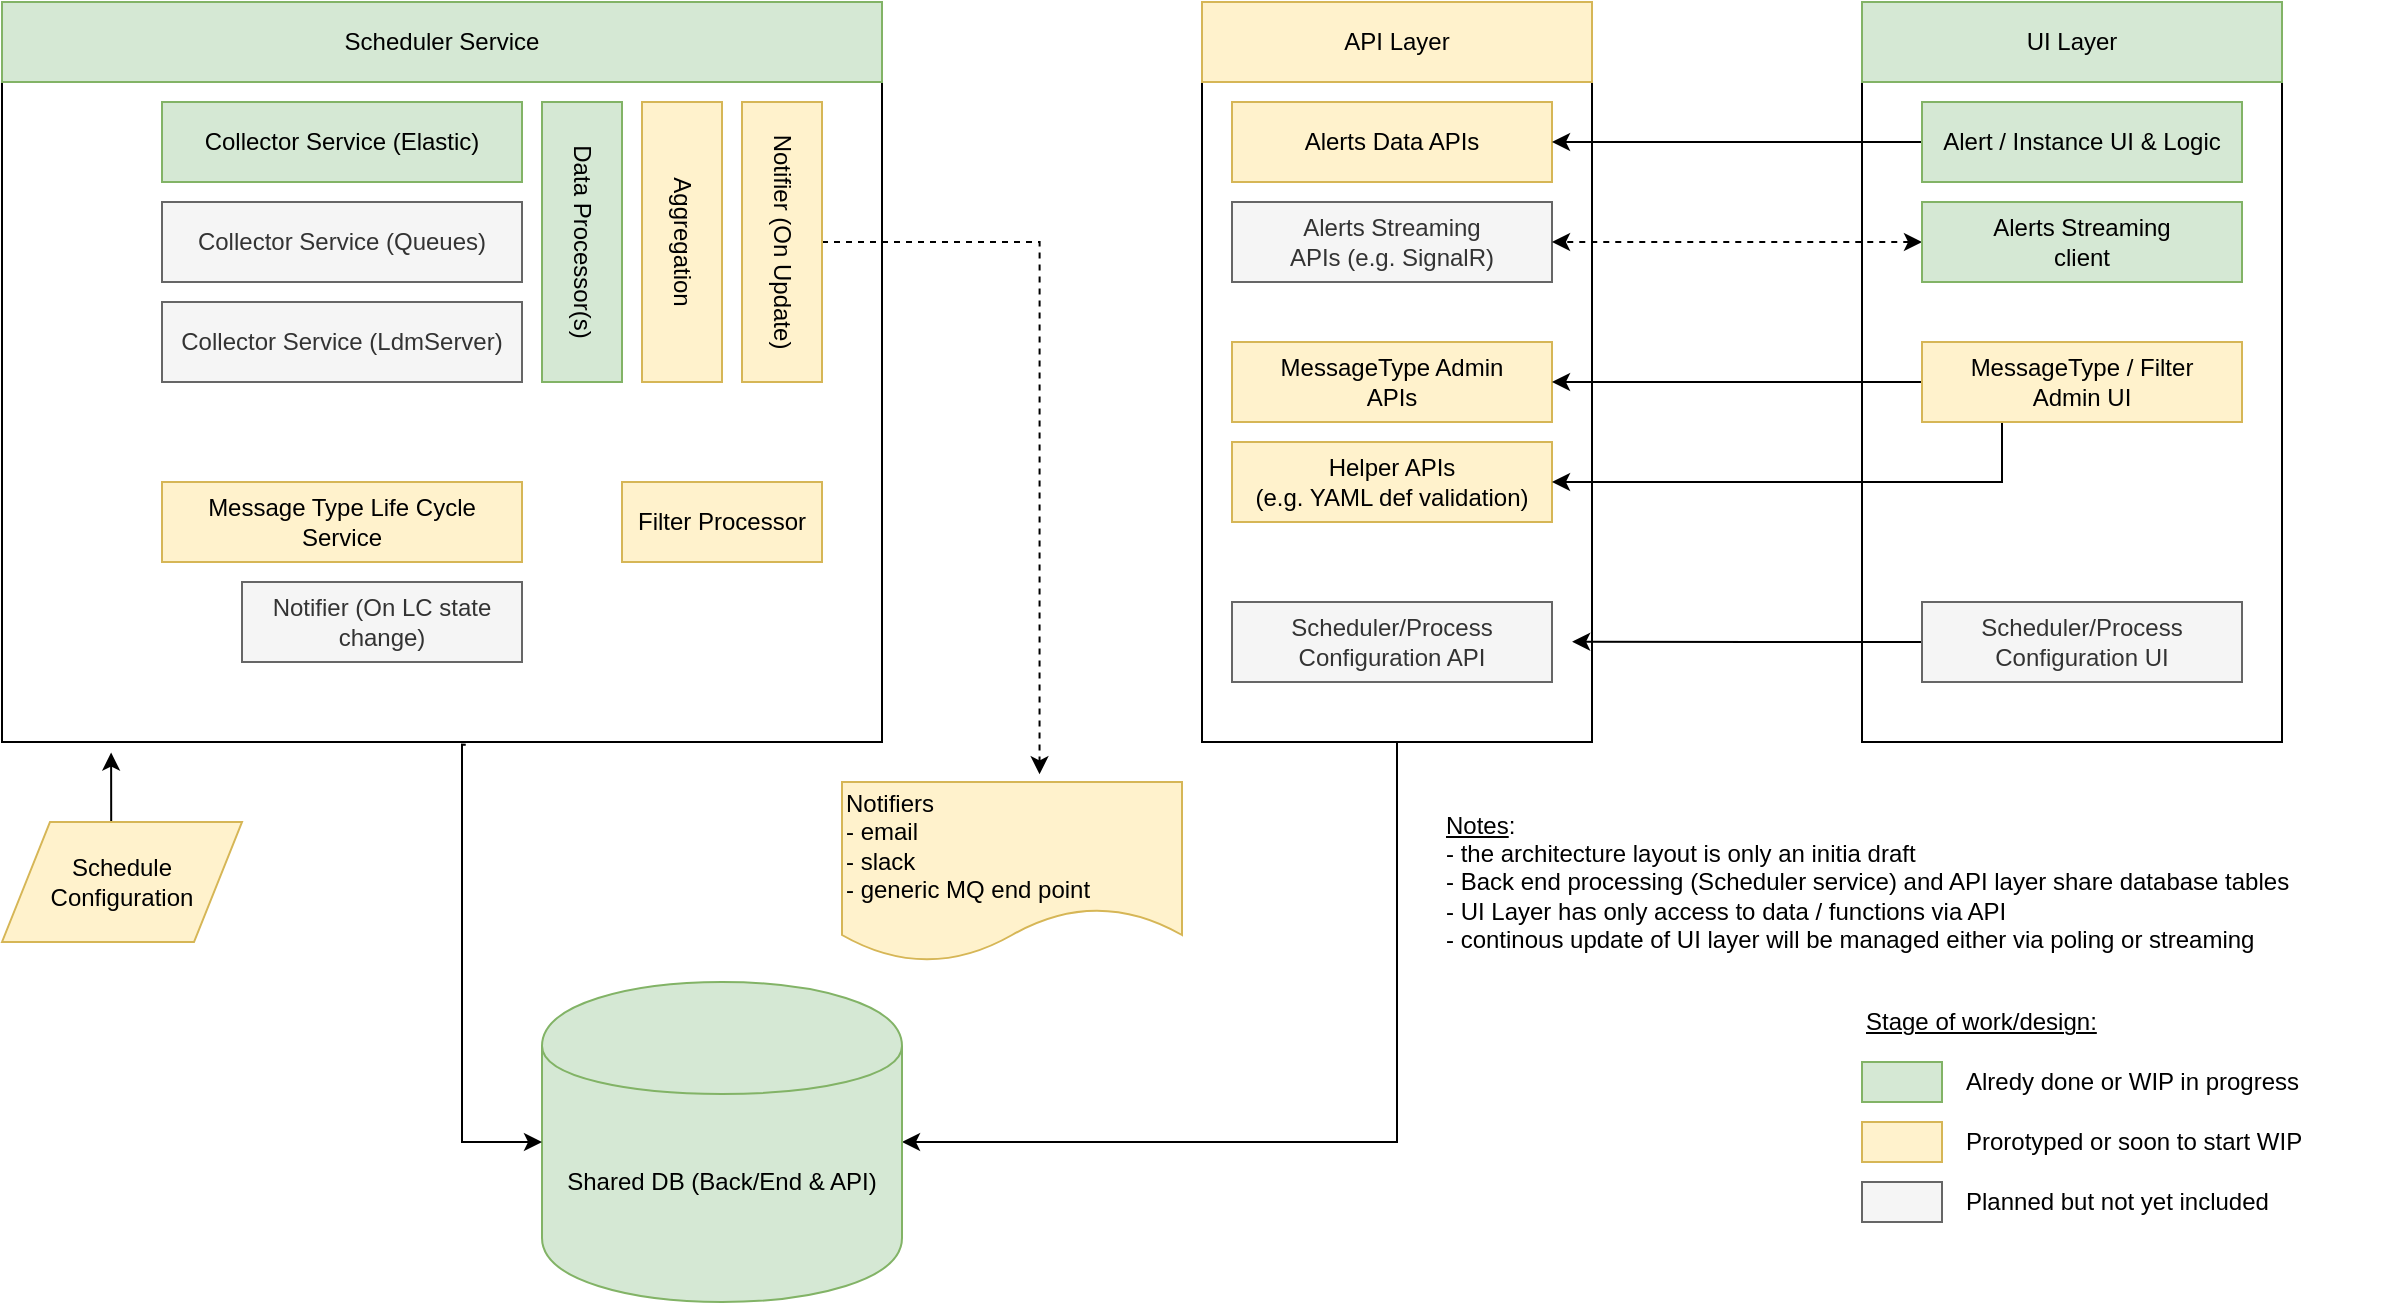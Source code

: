<mxfile version="12.6.5" type="device"><diagram name="Components/Layers" id="74b105a0-9070-1c63-61bc-23e55f88626e"><mxGraphModel dx="1024" dy="592" grid="1" gridSize="10" guides="1" tooltips="1" connect="1" arrows="1" fold="1" page="1" pageScale="1.5" pageWidth="1169" pageHeight="826" background="none" math="0" shadow="0"><root><mxCell id="0" style=";html=1;"/><mxCell id="1" style=";html=1;" parent="0"/><mxCell id="D-78pGT97vPDZ6npq_Bn-29" value="" style="rounded=0;whiteSpace=wrap;html=1;" vertex="1" parent="1"><mxGeometry x="950" y="140" width="210" height="330" as="geometry"/></mxCell><mxCell id="D-78pGT97vPDZ6npq_Bn-33" style="edgeStyle=orthogonalEdgeStyle;rounded=0;orthogonalLoop=1;jettySize=auto;html=1;exitX=0.5;exitY=1;exitDx=0;exitDy=0;entryX=1;entryY=0.5;entryDx=0;entryDy=0;" edge="1" parent="1" source="D-78pGT97vPDZ6npq_Bn-28" target="D-78pGT97vPDZ6npq_Bn-1"><mxGeometry relative="1" as="geometry"/></mxCell><mxCell id="D-78pGT97vPDZ6npq_Bn-28" value="" style="rounded=0;whiteSpace=wrap;html=1;" vertex="1" parent="1"><mxGeometry x="620" y="140" width="195" height="330" as="geometry"/></mxCell><mxCell id="D-78pGT97vPDZ6npq_Bn-27" value="" style="rounded=0;whiteSpace=wrap;html=1;" vertex="1" parent="1"><mxGeometry x="20" y="140" width="440" height="330" as="geometry"/></mxCell><mxCell id="D-78pGT97vPDZ6npq_Bn-1" value="Shared DB (Back/End &amp;amp; API)" style="shape=cylinder;whiteSpace=wrap;html=1;boundedLbl=1;backgroundOutline=1;fillColor=#d5e8d4;strokeColor=#82b366;" vertex="1" parent="1"><mxGeometry x="290" y="590" width="180" height="160" as="geometry"/></mxCell><mxCell id="D-78pGT97vPDZ6npq_Bn-2" value="Scheduler Service" style="rounded=0;whiteSpace=wrap;html=1;fillColor=#d5e8d4;strokeColor=#82b366;" vertex="1" parent="1"><mxGeometry x="20" y="100" width="440" height="40" as="geometry"/></mxCell><mxCell id="D-78pGT97vPDZ6npq_Bn-3" value="Collector Service (Elastic)" style="rounded=0;whiteSpace=wrap;html=1;fillColor=#d5e8d4;strokeColor=#82b366;" vertex="1" parent="1"><mxGeometry x="100" y="150" width="180" height="40" as="geometry"/></mxCell><mxCell id="D-78pGT97vPDZ6npq_Bn-4" value="Collector Service (Queues)" style="rounded=0;whiteSpace=wrap;html=1;fillColor=#f5f5f5;strokeColor=#666666;fontColor=#333333;" vertex="1" parent="1"><mxGeometry x="100" y="200" width="180" height="40" as="geometry"/></mxCell><mxCell id="D-78pGT97vPDZ6npq_Bn-5" value="Collector Service (LdmServer)" style="rounded=0;whiteSpace=wrap;html=1;fillColor=#f5f5f5;strokeColor=#666666;fontColor=#333333;" vertex="1" parent="1"><mxGeometry x="100" y="250" width="180" height="40" as="geometry"/></mxCell><mxCell id="D-78pGT97vPDZ6npq_Bn-6" value="Message Type Life Cycle&lt;br&gt;&amp;nbsp;Service&amp;nbsp;" style="rounded=0;whiteSpace=wrap;html=1;fillColor=#fff2cc;strokeColor=#d6b656;" vertex="1" parent="1"><mxGeometry x="100" y="340" width="180" height="40" as="geometry"/></mxCell><mxCell id="D-78pGT97vPDZ6npq_Bn-43" style="edgeStyle=orthogonalEdgeStyle;rounded=0;orthogonalLoop=1;jettySize=auto;html=1;exitX=0.5;exitY=0;exitDx=0;exitDy=0;entryX=0.581;entryY=-0.043;entryDx=0;entryDy=0;entryPerimeter=0;dashed=1;startArrow=none;startFill=0;" edge="1" parent="1" source="D-78pGT97vPDZ6npq_Bn-7" target="D-78pGT97vPDZ6npq_Bn-42"><mxGeometry relative="1" as="geometry"/></mxCell><mxCell id="D-78pGT97vPDZ6npq_Bn-7" value="Notifier (On Update)" style="rounded=0;whiteSpace=wrap;html=1;rotation=90;fillColor=#fff2cc;strokeColor=#d6b656;" vertex="1" parent="1"><mxGeometry x="340" y="200" width="140" height="40" as="geometry"/></mxCell><mxCell id="D-78pGT97vPDZ6npq_Bn-31" style="edgeStyle=orthogonalEdgeStyle;rounded=0;orthogonalLoop=1;jettySize=auto;html=1;exitX=0.5;exitY=0;exitDx=0;exitDy=0;entryX=0.124;entryY=1.016;entryDx=0;entryDy=0;entryPerimeter=0;" edge="1" parent="1" source="D-78pGT97vPDZ6npq_Bn-9" target="D-78pGT97vPDZ6npq_Bn-27"><mxGeometry relative="1" as="geometry"/></mxCell><mxCell id="D-78pGT97vPDZ6npq_Bn-9" value="Schedule&lt;br&gt;Configuration" style="shape=parallelogram;perimeter=parallelogramPerimeter;whiteSpace=wrap;html=1;fillColor=#fff2cc;strokeColor=#d6b656;" vertex="1" parent="1"><mxGeometry x="20" y="510" width="120" height="60" as="geometry"/></mxCell><mxCell id="D-78pGT97vPDZ6npq_Bn-10" value="Aggregation" style="rounded=0;whiteSpace=wrap;html=1;rotation=90;fillColor=#fff2cc;strokeColor=#d6b656;" vertex="1" parent="1"><mxGeometry x="290" y="200" width="140" height="40" as="geometry"/></mxCell><mxCell id="D-78pGT97vPDZ6npq_Bn-32" style="edgeStyle=orthogonalEdgeStyle;rounded=0;orthogonalLoop=1;jettySize=auto;html=1;entryX=0;entryY=0.5;entryDx=0;entryDy=0;exitX=0.527;exitY=1.004;exitDx=0;exitDy=0;exitPerimeter=0;" edge="1" parent="1" source="D-78pGT97vPDZ6npq_Bn-27" target="D-78pGT97vPDZ6npq_Bn-1"><mxGeometry relative="1" as="geometry"><mxPoint x="250" y="480" as="sourcePoint"/><Array as="points"><mxPoint x="250" y="471"/><mxPoint x="250" y="670"/></Array></mxGeometry></mxCell><mxCell id="D-78pGT97vPDZ6npq_Bn-11" value="Data Processor(s)" style="rounded=0;whiteSpace=wrap;html=1;rotation=90;fillColor=#d5e8d4;strokeColor=#82b366;" vertex="1" parent="1"><mxGeometry x="240" y="200" width="140" height="40" as="geometry"/></mxCell><mxCell id="D-78pGT97vPDZ6npq_Bn-12" value="Notifier (On LC state change)" style="rounded=0;whiteSpace=wrap;html=1;rotation=0;fillColor=#f5f5f5;strokeColor=#666666;fontColor=#333333;" vertex="1" parent="1"><mxGeometry x="140" y="390" width="140" height="40" as="geometry"/></mxCell><mxCell id="D-78pGT97vPDZ6npq_Bn-13" value="Filter Processor" style="rounded=0;whiteSpace=wrap;html=1;rotation=0;fillColor=#fff2cc;strokeColor=#d6b656;" vertex="1" parent="1"><mxGeometry x="330" y="340" width="100" height="40" as="geometry"/></mxCell><mxCell id="D-78pGT97vPDZ6npq_Bn-14" value="API Layer" style="rounded=0;whiteSpace=wrap;html=1;fillColor=#fff2cc;strokeColor=#d6b656;" vertex="1" parent="1"><mxGeometry x="620" y="100" width="195" height="40" as="geometry"/></mxCell><mxCell id="D-78pGT97vPDZ6npq_Bn-15" value="Alerts Data APIs" style="rounded=0;whiteSpace=wrap;html=1;fillColor=#fff2cc;strokeColor=#d6b656;" vertex="1" parent="1"><mxGeometry x="635" y="150" width="160" height="40" as="geometry"/></mxCell><mxCell id="D-78pGT97vPDZ6npq_Bn-17" value="MessageType Admin&lt;br&gt;APIs" style="rounded=0;whiteSpace=wrap;html=1;fillColor=#fff2cc;strokeColor=#d6b656;" vertex="1" parent="1"><mxGeometry x="635" y="270" width="160" height="40" as="geometry"/></mxCell><mxCell id="D-78pGT97vPDZ6npq_Bn-18" value="Helper APIs&lt;br&gt;(e.g. YAML def validation)" style="rounded=0;whiteSpace=wrap;html=1;fillColor=#fff2cc;strokeColor=#d6b656;" vertex="1" parent="1"><mxGeometry x="635" y="320" width="160" height="40" as="geometry"/></mxCell><mxCell id="D-78pGT97vPDZ6npq_Bn-19" value="Alerts Streaming&lt;br&gt;APIs (e.g. SignalR)" style="rounded=0;whiteSpace=wrap;html=1;fillColor=#f5f5f5;strokeColor=#666666;fontColor=#333333;" vertex="1" parent="1"><mxGeometry x="635" y="200" width="160" height="40" as="geometry"/></mxCell><mxCell id="D-78pGT97vPDZ6npq_Bn-20" value="Scheduler/Process Configuration API" style="rounded=0;whiteSpace=wrap;html=1;fillColor=#f5f5f5;strokeColor=#666666;fontColor=#333333;" vertex="1" parent="1"><mxGeometry x="635" y="400" width="160" height="40" as="geometry"/></mxCell><mxCell id="D-78pGT97vPDZ6npq_Bn-21" value="UI Layer" style="rounded=0;whiteSpace=wrap;html=1;fillColor=#d5e8d4;strokeColor=#82b366;" vertex="1" parent="1"><mxGeometry x="950" y="100" width="210" height="40" as="geometry"/></mxCell><mxCell id="D-78pGT97vPDZ6npq_Bn-39" style="edgeStyle=orthogonalEdgeStyle;rounded=0;orthogonalLoop=1;jettySize=auto;html=1;exitX=0;exitY=0.5;exitDx=0;exitDy=0;entryX=1;entryY=0.5;entryDx=0;entryDy=0;startArrow=none;startFill=0;" edge="1" parent="1" source="D-78pGT97vPDZ6npq_Bn-22" target="D-78pGT97vPDZ6npq_Bn-15"><mxGeometry relative="1" as="geometry"/></mxCell><mxCell id="D-78pGT97vPDZ6npq_Bn-22" value="Alert / Instance UI &amp;amp; Logic" style="rounded=0;whiteSpace=wrap;html=1;fillColor=#d5e8d4;strokeColor=#82b366;" vertex="1" parent="1"><mxGeometry x="980" y="150" width="160" height="40" as="geometry"/></mxCell><mxCell id="D-78pGT97vPDZ6npq_Bn-36" style="edgeStyle=orthogonalEdgeStyle;rounded=0;orthogonalLoop=1;jettySize=auto;html=1;exitX=0;exitY=0.5;exitDx=0;exitDy=0;startArrow=none;startFill=0;" edge="1" parent="1" source="D-78pGT97vPDZ6npq_Bn-23" target="D-78pGT97vPDZ6npq_Bn-17"><mxGeometry relative="1" as="geometry"/></mxCell><mxCell id="D-78pGT97vPDZ6npq_Bn-37" style="edgeStyle=orthogonalEdgeStyle;rounded=0;orthogonalLoop=1;jettySize=auto;html=1;exitX=0.25;exitY=1;exitDx=0;exitDy=0;entryX=1;entryY=0.5;entryDx=0;entryDy=0;startArrow=none;startFill=0;" edge="1" parent="1" source="D-78pGT97vPDZ6npq_Bn-23" target="D-78pGT97vPDZ6npq_Bn-18"><mxGeometry relative="1" as="geometry"/></mxCell><mxCell id="D-78pGT97vPDZ6npq_Bn-23" value="MessageType / Filter &lt;br&gt;Admin UI" style="rounded=0;whiteSpace=wrap;html=1;fillColor=#fff2cc;strokeColor=#d6b656;" vertex="1" parent="1"><mxGeometry x="980" y="270" width="160" height="40" as="geometry"/></mxCell><mxCell id="D-78pGT97vPDZ6npq_Bn-35" style="edgeStyle=orthogonalEdgeStyle;rounded=0;orthogonalLoop=1;jettySize=auto;html=1;exitX=0;exitY=0.5;exitDx=0;exitDy=0;entryX=1;entryY=0.5;entryDx=0;entryDy=0;startArrow=classic;startFill=1;dashed=1;" edge="1" parent="1" source="D-78pGT97vPDZ6npq_Bn-25" target="D-78pGT97vPDZ6npq_Bn-19"><mxGeometry relative="1" as="geometry"/></mxCell><mxCell id="D-78pGT97vPDZ6npq_Bn-25" value="Alerts Streaming&lt;br&gt;client" style="rounded=0;whiteSpace=wrap;html=1;fillColor=#d5e8d4;strokeColor=#82b366;" vertex="1" parent="1"><mxGeometry x="980" y="200" width="160" height="40" as="geometry"/></mxCell><mxCell id="D-78pGT97vPDZ6npq_Bn-38" style="edgeStyle=orthogonalEdgeStyle;rounded=0;orthogonalLoop=1;jettySize=auto;html=1;exitX=0;exitY=0.5;exitDx=0;exitDy=0;entryX=0.949;entryY=0.848;entryDx=0;entryDy=0;entryPerimeter=0;startArrow=none;startFill=0;" edge="1" parent="1" source="D-78pGT97vPDZ6npq_Bn-26" target="D-78pGT97vPDZ6npq_Bn-28"><mxGeometry relative="1" as="geometry"/></mxCell><mxCell id="D-78pGT97vPDZ6npq_Bn-26" value="Scheduler/Process Configuration UI" style="rounded=0;whiteSpace=wrap;html=1;fillColor=#f5f5f5;strokeColor=#666666;fontColor=#333333;" vertex="1" parent="1"><mxGeometry x="980" y="400" width="160" height="40" as="geometry"/></mxCell><mxCell id="D-78pGT97vPDZ6npq_Bn-40" value="&lt;u&gt;Notes&lt;/u&gt;:&lt;br&gt;- the architecture layout is only an initia draft&lt;br&gt;- Back end processing (Scheduler service) and API layer share database tables&lt;br&gt;- UI Layer has only access to data / functions via API&lt;br&gt;- continous update of UI layer will be managed either via poling or streaming&amp;nbsp;" style="text;html=1;strokeColor=none;fillColor=none;align=left;verticalAlign=middle;whiteSpace=wrap;rounded=0;labelPosition=center;verticalLabelPosition=middle;" vertex="1" parent="1"><mxGeometry x="740" y="500" width="480" height="80" as="geometry"/></mxCell><mxCell id="D-78pGT97vPDZ6npq_Bn-42" value="Notifiers&lt;br&gt;- email&lt;br&gt;- slack&lt;br&gt;- generic MQ end point" style="shape=document;whiteSpace=wrap;html=1;boundedLbl=1;align=left;fillColor=#fff2cc;strokeColor=#d6b656;" vertex="1" parent="1"><mxGeometry x="440" y="490" width="170" height="90" as="geometry"/></mxCell><mxCell id="D-78pGT97vPDZ6npq_Bn-44" value="" style="rounded=0;whiteSpace=wrap;html=1;align=left;fillColor=#d5e8d4;strokeColor=#82b366;" vertex="1" parent="1"><mxGeometry x="950" y="630" width="40" height="20" as="geometry"/></mxCell><mxCell id="D-78pGT97vPDZ6npq_Bn-46" value="" style="rounded=0;whiteSpace=wrap;html=1;align=left;fillColor=#fff2cc;strokeColor=#d6b656;" vertex="1" parent="1"><mxGeometry x="950" y="660" width="40" height="20" as="geometry"/></mxCell><mxCell id="D-78pGT97vPDZ6npq_Bn-47" value="" style="rounded=0;whiteSpace=wrap;html=1;align=left;fillColor=#f5f5f5;strokeColor=#666666;fontColor=#333333;" vertex="1" parent="1"><mxGeometry x="950" y="690" width="40" height="20" as="geometry"/></mxCell><mxCell id="D-78pGT97vPDZ6npq_Bn-48" value="Alredy done or WIP in progress" style="text;html=1;strokeColor=none;fillColor=none;align=left;verticalAlign=middle;whiteSpace=wrap;rounded=0;" vertex="1" parent="1"><mxGeometry x="1000" y="630" width="170" height="20" as="geometry"/></mxCell><mxCell id="D-78pGT97vPDZ6npq_Bn-49" value="Prorotyped or soon to start WIP" style="text;html=1;strokeColor=none;fillColor=none;align=left;verticalAlign=middle;whiteSpace=wrap;rounded=0;" vertex="1" parent="1"><mxGeometry x="1000" y="660" width="190" height="20" as="geometry"/></mxCell><mxCell id="D-78pGT97vPDZ6npq_Bn-50" value="Planned but not yet included" style="text;html=1;strokeColor=none;fillColor=none;align=left;verticalAlign=middle;whiteSpace=wrap;rounded=0;" vertex="1" parent="1"><mxGeometry x="1000" y="690" width="170" height="20" as="geometry"/></mxCell><mxCell id="D-78pGT97vPDZ6npq_Bn-51" value="Stage of work/design:" style="text;html=1;strokeColor=none;fillColor=none;align=left;verticalAlign=middle;whiteSpace=wrap;rounded=0;fontStyle=4" vertex="1" parent="1"><mxGeometry x="950" y="600" width="125" height="20" as="geometry"/></mxCell></root></mxGraphModel></diagram></mxfile>